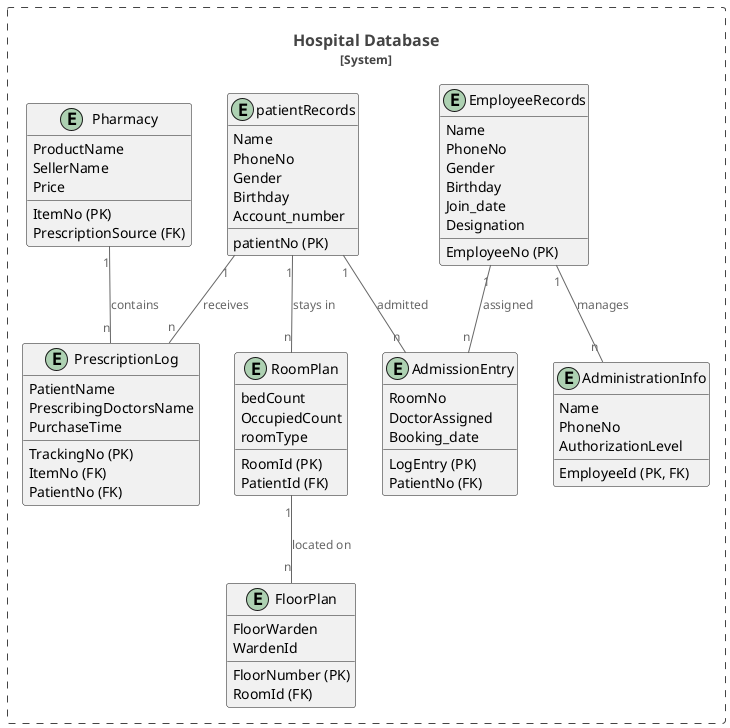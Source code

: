 @startuml
!include <C4/C4_Context>

System_Boundary(c1, "Hospital Database") {

    entity EmployeeRecords {
        EmployeeNo (PK)
        Name
        PhoneNo
        Gender
        Birthday
        Join_date
        Designation
    }

    entity AdministrationInfo {
        EmployeeId (PK, FK)
        Name
        PhoneNo
        AuthorizationLevel
    }

    entity patientRecords {
        patientNo (PK)
        Name
        PhoneNo
        Gender
        Birthday
        Account_number
    }

    entity AdmissionEntry {
        LogEntry (PK)
        PatientNo (FK)
        RoomNo
        DoctorAssigned
        Booking_date
    }

    entity RoomPlan {
        RoomId (PK)
        bedCount
        OccupiedCount
        roomType
        PatientId (FK)
    }

    entity FloorPlan {
        FloorNumber (PK)
        RoomId (FK)
        FloorWarden
        WardenId
    }

    entity PrescriptionLog {
        TrackingNo (PK)
        ItemNo (FK)
        PatientNo (FK)
        PatientName
        PrescribingDoctorsName
        PurchaseTime
    }

    entity Pharmacy {
        ItemNo (PK)
        ProductName
        SellerName
        PrescriptionSource (FK)
        Price
    }


    EmployeeRecords "1" -- "n" AdministrationInfo : manages
    EmployeeRecords "1" -- "n" AdmissionEntry : assigned
    patientRecords "1" -- "n" AdmissionEntry : admitted
    patientRecords "1" -- "n" RoomPlan : stays in
    RoomPlan "1" -- "n" FloorPlan : located on
    patientRecords "1" -- "n" PrescriptionLog : receives
    Pharmacy "1" -- "n" PrescriptionLog : contains


}

@enduml